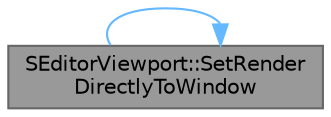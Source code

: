 digraph "SEditorViewport::SetRenderDirectlyToWindow"
{
 // INTERACTIVE_SVG=YES
 // LATEX_PDF_SIZE
  bgcolor="transparent";
  edge [fontname=Helvetica,fontsize=10,labelfontname=Helvetica,labelfontsize=10];
  node [fontname=Helvetica,fontsize=10,shape=box,height=0.2,width=0.4];
  rankdir="LR";
  Node1 [id="Node000001",label="SEditorViewport::SetRender\lDirectlyToWindow",height=0.2,width=0.4,color="gray40", fillcolor="grey60", style="filled", fontcolor="black",tooltip="Sets whether this viewport can render directly to the back buffer."];
  Node1 -> Node1 [id="edge1_Node000001_Node000001",color="steelblue1",style="solid",tooltip=" "];
}
